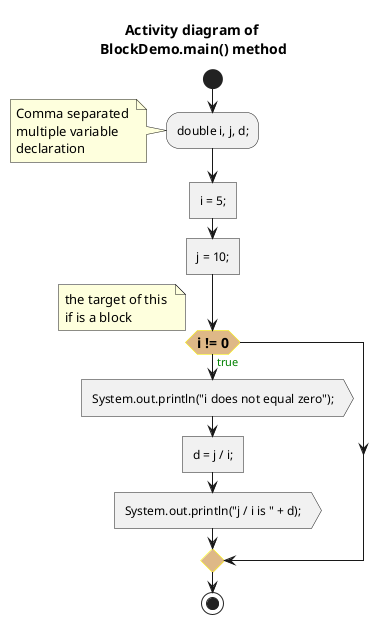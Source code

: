 @startuml
<style>
    Activity {
        FontSize 12
        diamond {
            LineColor yellow
            BackgroundColor burlywood
            FontSize 14
            FontStyle bold
        }
    }
</style>
title Activity diagram of \nBlockDemo.main() method

start

:double i, j, d;;
note : Comma separated \nmultiple variable \ndeclaration

:i = 5;; <<task>>
:j = 10;; <<task>>

if(i != 0) then (<color:green>true)
    :System.out.println("i does not equal zero");; <<output>>
    :d = j / i;; <<task>>
    :System.out.println("j / i is " + d);; <<output>>
endif
note : the target of this \nif is a block

stop

@enduml